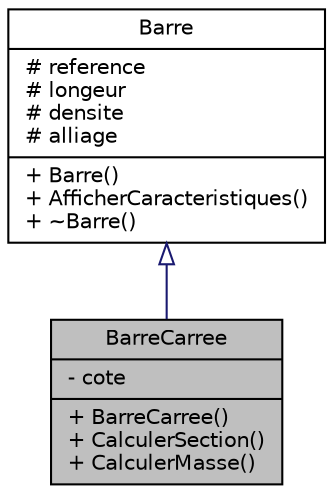 digraph "BarreCarree"
{
  edge [fontname="Helvetica",fontsize="10",labelfontname="Helvetica",labelfontsize="10"];
  node [fontname="Helvetica",fontsize="10",shape=record];
  Node0 [label="{BarreCarree\n|- cote\l|+ BarreCarree()\l+ CalculerSection()\l+ CalculerMasse()\l}",height=0.2,width=0.4,color="black", fillcolor="grey75", style="filled", fontcolor="black"];
  Node1 -> Node0 [dir="back",color="midnightblue",fontsize="10",style="solid",arrowtail="onormal",fontname="Helvetica"];
  Node1 [label="{Barre\n|# reference\l# longeur\l# densite\l# alliage\l|+ Barre()\l+ AfficherCaracteristiques()\l+ ~Barre()\l}",height=0.2,width=0.4,color="black", fillcolor="white", style="filled",URL="$class_barre.html"];
}
